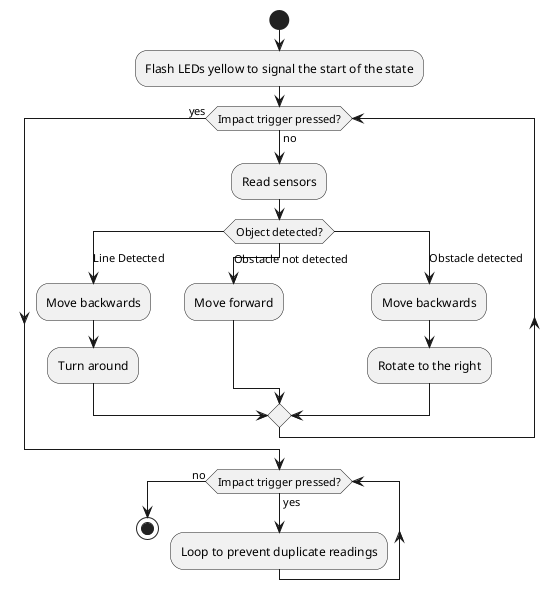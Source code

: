 @startuml
start
:Flash LEDs yellow to signal the start of the state;
while (Impact trigger pressed?) is (no)
:Read sensors;
switch (Object detected?)
    case (Line Detected)
        :Move backwards;
        :Turn around;
    case (Obstacle not detected)
        :Move forward;
    case (Obstacle detected)
        :Move backwards;
        :Rotate to the right;
endswitch
endwhile (yes)
while (Impact trigger pressed?) is (yes)
:Loop to prevent duplicate readings;
endwhile(no)
stop
@enduml
